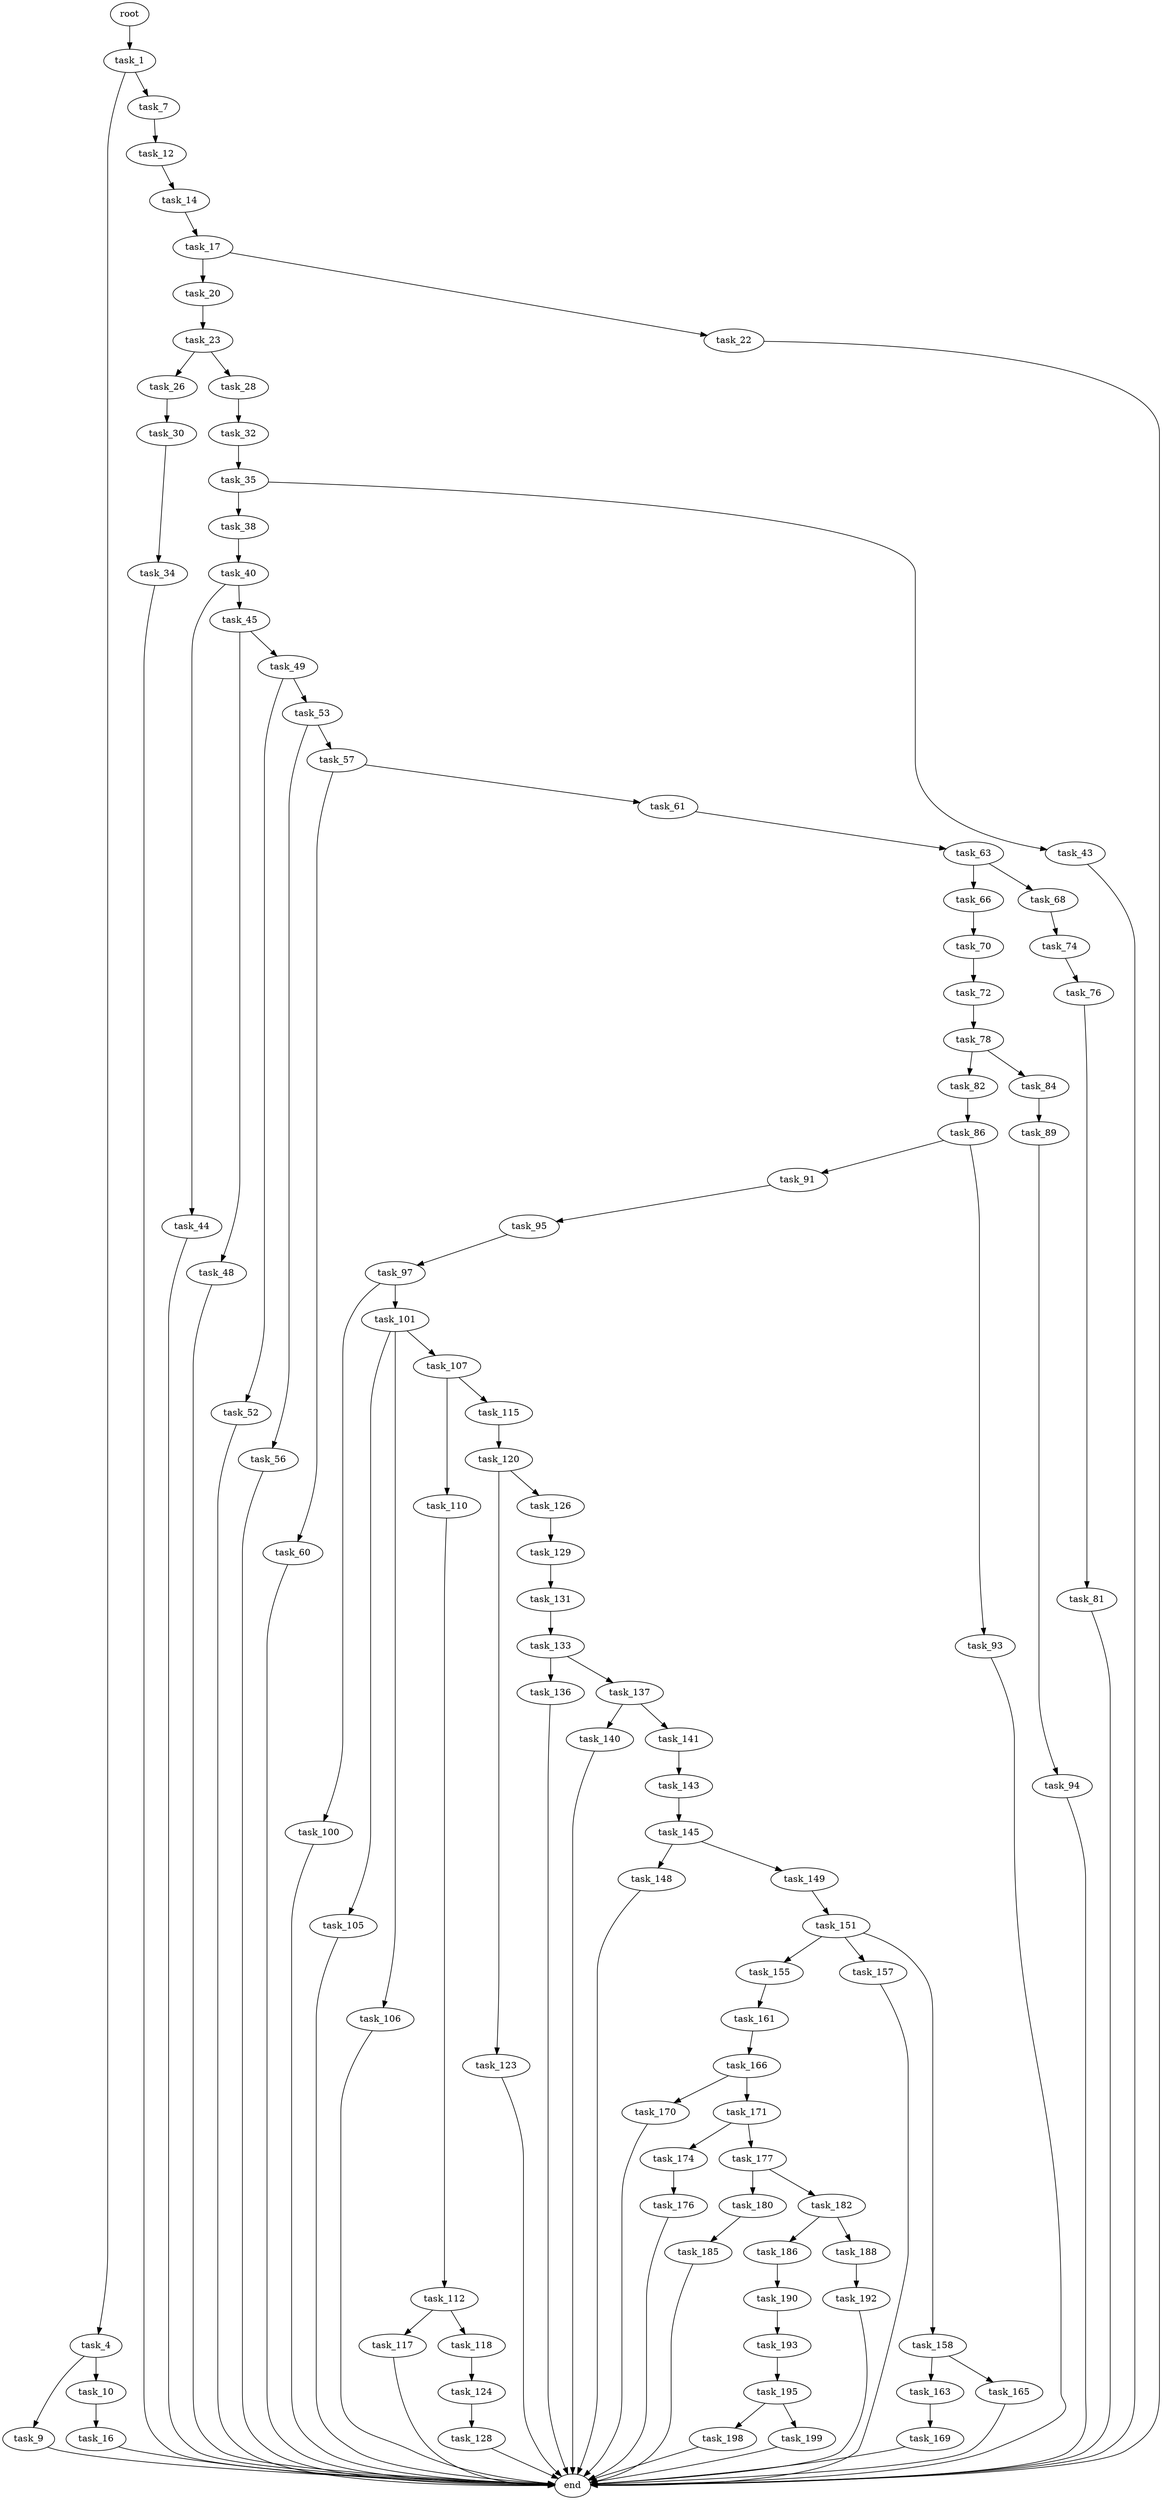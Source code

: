 digraph G {
  root [size="0.000000"];
  task_1 [size="1436383152.000000"];
  task_4 [size="8589934592.000000"];
  task_7 [size="12052172250.000000"];
  task_9 [size="368293445632.000000"];
  task_10 [size="549755813888.000000"];
  task_12 [size="231928233984.000000"];
  task_14 [size="134217728000.000000"];
  task_16 [size="765329810.000000"];
  task_17 [size="549755813888.000000"];
  task_20 [size="231928233984.000000"];
  task_22 [size="28093279242.000000"];
  task_23 [size="99705076247.000000"];
  task_26 [size="17170918995.000000"];
  task_28 [size="741236425868.000000"];
  task_30 [size="1218765865926.000000"];
  task_32 [size="230892458215.000000"];
  task_34 [size="7202678887.000000"];
  task_35 [size="2198457752.000000"];
  task_38 [size="1930508623.000000"];
  task_40 [size="368293445632.000000"];
  task_43 [size="231928233984.000000"];
  task_44 [size="201120323867.000000"];
  task_45 [size="134217728000.000000"];
  task_48 [size="589601786518.000000"];
  task_49 [size="782757789696.000000"];
  task_52 [size="1060819294373.000000"];
  task_53 [size="231928233984.000000"];
  task_56 [size="549755813888.000000"];
  task_57 [size="10068800980.000000"];
  task_60 [size="549755813888.000000"];
  task_61 [size="549755813888.000000"];
  task_63 [size="1322152913725.000000"];
  task_66 [size="8589934592.000000"];
  task_68 [size="28931311552.000000"];
  task_70 [size="1073741824000.000000"];
  task_72 [size="549755813888.000000"];
  task_74 [size="3652473730.000000"];
  task_76 [size="205797980880.000000"];
  task_78 [size="1073741824000.000000"];
  task_81 [size="294001169.000000"];
  task_82 [size="23643897992.000000"];
  task_84 [size="31192183705.000000"];
  task_86 [size="68719476736.000000"];
  task_89 [size="368293445632.000000"];
  task_91 [size="636525221466.000000"];
  task_93 [size="652390002148.000000"];
  task_94 [size="277673767023.000000"];
  task_95 [size="49888589536.000000"];
  task_97 [size="68719476736.000000"];
  task_100 [size="10076898446.000000"];
  task_101 [size="254955470012.000000"];
  task_105 [size="25287409198.000000"];
  task_106 [size="782757789696.000000"];
  task_107 [size="120808258283.000000"];
  task_110 [size="5485512210.000000"];
  task_112 [size="8589934592.000000"];
  task_115 [size="134217728000.000000"];
  task_117 [size="231928233984.000000"];
  task_118 [size="225172026901.000000"];
  task_120 [size="68719476736.000000"];
  task_123 [size="15821806724.000000"];
  task_124 [size="6761129601.000000"];
  task_126 [size="68719476736.000000"];
  task_128 [size="134217728000.000000"];
  task_129 [size="1073741824000.000000"];
  task_131 [size="8589934592.000000"];
  task_133 [size="5616685438.000000"];
  task_136 [size="8589934592.000000"];
  task_137 [size="2244403943.000000"];
  task_140 [size="1073741824000.000000"];
  task_141 [size="5663722980.000000"];
  task_143 [size="21579694812.000000"];
  task_145 [size="4813023150.000000"];
  task_148 [size="71415928148.000000"];
  task_149 [size="129207355805.000000"];
  task_151 [size="1180181176.000000"];
  task_155 [size="889961841.000000"];
  task_157 [size="4824789566.000000"];
  task_158 [size="231928233984.000000"];
  task_161 [size="549755813888.000000"];
  task_163 [size="2287238716.000000"];
  task_165 [size="68719476736.000000"];
  task_166 [size="8513673559.000000"];
  task_169 [size="28991029248.000000"];
  task_170 [size="4135248017.000000"];
  task_171 [size="728138565.000000"];
  task_174 [size="3750039834.000000"];
  task_176 [size="231928233984.000000"];
  task_177 [size="1352150774.000000"];
  task_180 [size="38670118851.000000"];
  task_182 [size="6283323504.000000"];
  task_185 [size="16245835021.000000"];
  task_186 [size="141602270085.000000"];
  task_188 [size="1073741824000.000000"];
  task_190 [size="9581467493.000000"];
  task_192 [size="15892526296.000000"];
  task_193 [size="1073741824000.000000"];
  task_195 [size="549755813888.000000"];
  task_198 [size="203657838476.000000"];
  task_199 [size="1073741824000.000000"];
  end [size="0.000000"];

  root -> task_1 [size="1.000000"];
  task_1 -> task_4 [size="33554432.000000"];
  task_1 -> task_7 [size="33554432.000000"];
  task_4 -> task_9 [size="33554432.000000"];
  task_4 -> task_10 [size="33554432.000000"];
  task_7 -> task_12 [size="679477248.000000"];
  task_9 -> end [size="1.000000"];
  task_10 -> task_16 [size="536870912.000000"];
  task_12 -> task_14 [size="301989888.000000"];
  task_14 -> task_17 [size="209715200.000000"];
  task_16 -> end [size="1.000000"];
  task_17 -> task_20 [size="536870912.000000"];
  task_17 -> task_22 [size="536870912.000000"];
  task_20 -> task_23 [size="301989888.000000"];
  task_22 -> end [size="1.000000"];
  task_23 -> task_26 [size="75497472.000000"];
  task_23 -> task_28 [size="75497472.000000"];
  task_26 -> task_30 [size="75497472.000000"];
  task_28 -> task_32 [size="679477248.000000"];
  task_30 -> task_34 [size="838860800.000000"];
  task_32 -> task_35 [size="411041792.000000"];
  task_34 -> end [size="1.000000"];
  task_35 -> task_38 [size="209715200.000000"];
  task_35 -> task_43 [size="209715200.000000"];
  task_38 -> task_40 [size="75497472.000000"];
  task_40 -> task_44 [size="411041792.000000"];
  task_40 -> task_45 [size="411041792.000000"];
  task_43 -> end [size="1.000000"];
  task_44 -> end [size="1.000000"];
  task_45 -> task_48 [size="209715200.000000"];
  task_45 -> task_49 [size="209715200.000000"];
  task_48 -> end [size="1.000000"];
  task_49 -> task_52 [size="679477248.000000"];
  task_49 -> task_53 [size="679477248.000000"];
  task_52 -> end [size="1.000000"];
  task_53 -> task_56 [size="301989888.000000"];
  task_53 -> task_57 [size="301989888.000000"];
  task_56 -> end [size="1.000000"];
  task_57 -> task_60 [size="209715200.000000"];
  task_57 -> task_61 [size="209715200.000000"];
  task_60 -> end [size="1.000000"];
  task_61 -> task_63 [size="536870912.000000"];
  task_63 -> task_66 [size="838860800.000000"];
  task_63 -> task_68 [size="838860800.000000"];
  task_66 -> task_70 [size="33554432.000000"];
  task_68 -> task_74 [size="838860800.000000"];
  task_70 -> task_72 [size="838860800.000000"];
  task_72 -> task_78 [size="536870912.000000"];
  task_74 -> task_76 [size="75497472.000000"];
  task_76 -> task_81 [size="134217728.000000"];
  task_78 -> task_82 [size="838860800.000000"];
  task_78 -> task_84 [size="838860800.000000"];
  task_81 -> end [size="1.000000"];
  task_82 -> task_86 [size="33554432.000000"];
  task_84 -> task_89 [size="838860800.000000"];
  task_86 -> task_91 [size="134217728.000000"];
  task_86 -> task_93 [size="134217728.000000"];
  task_89 -> task_94 [size="411041792.000000"];
  task_91 -> task_95 [size="411041792.000000"];
  task_93 -> end [size="1.000000"];
  task_94 -> end [size="1.000000"];
  task_95 -> task_97 [size="134217728.000000"];
  task_97 -> task_100 [size="134217728.000000"];
  task_97 -> task_101 [size="134217728.000000"];
  task_100 -> end [size="1.000000"];
  task_101 -> task_105 [size="536870912.000000"];
  task_101 -> task_106 [size="536870912.000000"];
  task_101 -> task_107 [size="536870912.000000"];
  task_105 -> end [size="1.000000"];
  task_106 -> end [size="1.000000"];
  task_107 -> task_110 [size="134217728.000000"];
  task_107 -> task_115 [size="134217728.000000"];
  task_110 -> task_112 [size="411041792.000000"];
  task_112 -> task_117 [size="33554432.000000"];
  task_112 -> task_118 [size="33554432.000000"];
  task_115 -> task_120 [size="209715200.000000"];
  task_117 -> end [size="1.000000"];
  task_118 -> task_124 [size="411041792.000000"];
  task_120 -> task_123 [size="134217728.000000"];
  task_120 -> task_126 [size="134217728.000000"];
  task_123 -> end [size="1.000000"];
  task_124 -> task_128 [size="209715200.000000"];
  task_126 -> task_129 [size="134217728.000000"];
  task_128 -> end [size="1.000000"];
  task_129 -> task_131 [size="838860800.000000"];
  task_131 -> task_133 [size="33554432.000000"];
  task_133 -> task_136 [size="411041792.000000"];
  task_133 -> task_137 [size="411041792.000000"];
  task_136 -> end [size="1.000000"];
  task_137 -> task_140 [size="134217728.000000"];
  task_137 -> task_141 [size="134217728.000000"];
  task_140 -> end [size="1.000000"];
  task_141 -> task_143 [size="301989888.000000"];
  task_143 -> task_145 [size="411041792.000000"];
  task_145 -> task_148 [size="75497472.000000"];
  task_145 -> task_149 [size="75497472.000000"];
  task_148 -> end [size="1.000000"];
  task_149 -> task_151 [size="209715200.000000"];
  task_151 -> task_155 [size="33554432.000000"];
  task_151 -> task_157 [size="33554432.000000"];
  task_151 -> task_158 [size="33554432.000000"];
  task_155 -> task_161 [size="33554432.000000"];
  task_157 -> end [size="1.000000"];
  task_158 -> task_163 [size="301989888.000000"];
  task_158 -> task_165 [size="301989888.000000"];
  task_161 -> task_166 [size="536870912.000000"];
  task_163 -> task_169 [size="134217728.000000"];
  task_165 -> end [size="1.000000"];
  task_166 -> task_170 [size="301989888.000000"];
  task_166 -> task_171 [size="301989888.000000"];
  task_169 -> end [size="1.000000"];
  task_170 -> end [size="1.000000"];
  task_171 -> task_174 [size="33554432.000000"];
  task_171 -> task_177 [size="33554432.000000"];
  task_174 -> task_176 [size="75497472.000000"];
  task_176 -> end [size="1.000000"];
  task_177 -> task_180 [size="33554432.000000"];
  task_177 -> task_182 [size="33554432.000000"];
  task_180 -> task_185 [size="679477248.000000"];
  task_182 -> task_186 [size="209715200.000000"];
  task_182 -> task_188 [size="209715200.000000"];
  task_185 -> end [size="1.000000"];
  task_186 -> task_190 [size="134217728.000000"];
  task_188 -> task_192 [size="838860800.000000"];
  task_190 -> task_193 [size="209715200.000000"];
  task_192 -> end [size="1.000000"];
  task_193 -> task_195 [size="838860800.000000"];
  task_195 -> task_198 [size="536870912.000000"];
  task_195 -> task_199 [size="536870912.000000"];
  task_198 -> end [size="1.000000"];
  task_199 -> end [size="1.000000"];
}
